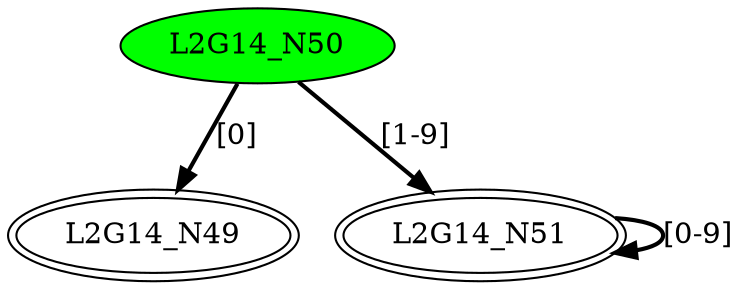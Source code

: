 digraph G14{
"L2G14_N49" [peripheries=2];
"L2G14_N50" [style=filled,fillcolor=green];
"L2G14_N51" [peripheries=2];
"L2G14_N50"->"L2G14_N49" [style = bold, label = "[0]"];
"L2G14_N50"->"L2G14_N51" [style = bold, label = "[1-9]"];
"L2G14_N51"->"L2G14_N51" [style = bold, label = "[0-9]"];
}

